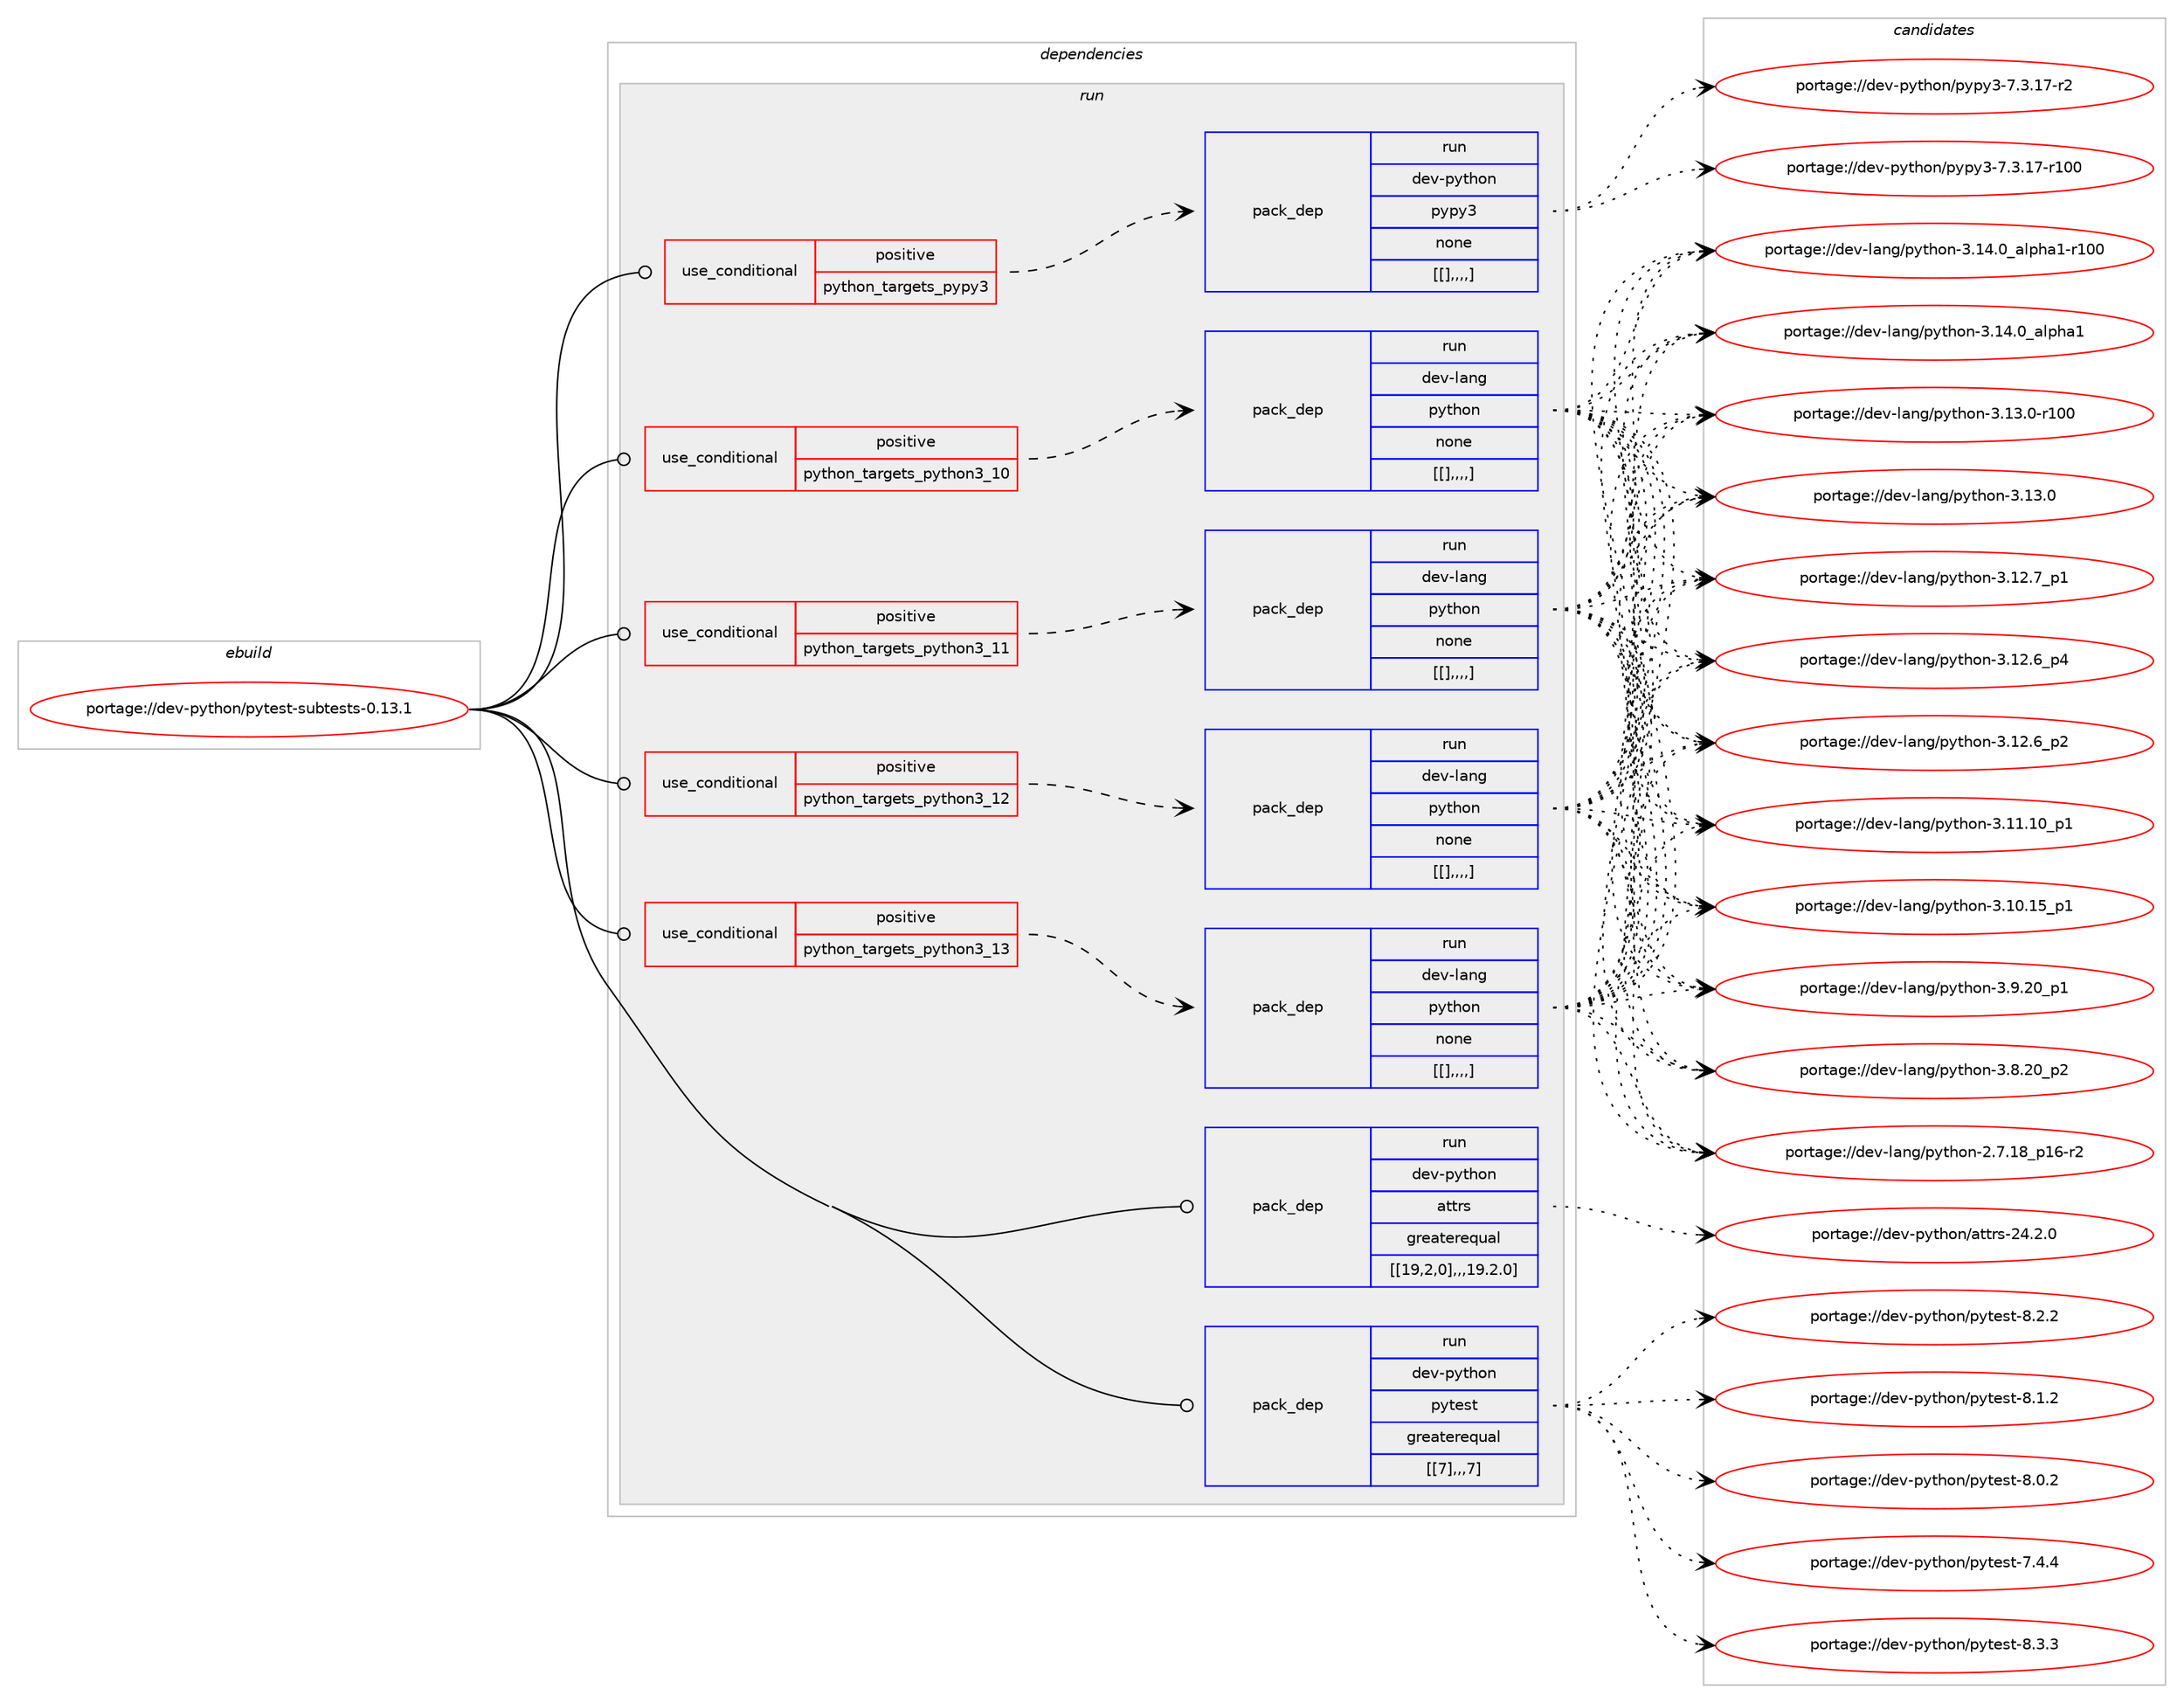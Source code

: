 digraph prolog {

# *************
# Graph options
# *************

newrank=true;
concentrate=true;
compound=true;
graph [rankdir=LR,fontname=Helvetica,fontsize=10,ranksep=1.5];#, ranksep=2.5, nodesep=0.2];
edge  [arrowhead=vee];
node  [fontname=Helvetica,fontsize=10];

# **********
# The ebuild
# **********

subgraph cluster_leftcol {
color=gray;
label=<<i>ebuild</i>>;
id [label="portage://dev-python/pytest-subtests-0.13.1", color=red, width=4, href="../dev-python/pytest-subtests-0.13.1.svg"];
}

# ****************
# The dependencies
# ****************

subgraph cluster_midcol {
color=gray;
label=<<i>dependencies</i>>;
subgraph cluster_compile {
fillcolor="#eeeeee";
style=filled;
label=<<i>compile</i>>;
}
subgraph cluster_compileandrun {
fillcolor="#eeeeee";
style=filled;
label=<<i>compile and run</i>>;
}
subgraph cluster_run {
fillcolor="#eeeeee";
style=filled;
label=<<i>run</i>>;
subgraph cond40691 {
dependency166022 [label=<<TABLE BORDER="0" CELLBORDER="1" CELLSPACING="0" CELLPADDING="4"><TR><TD ROWSPAN="3" CELLPADDING="10">use_conditional</TD></TR><TR><TD>positive</TD></TR><TR><TD>python_targets_pypy3</TD></TR></TABLE>>, shape=none, color=red];
subgraph pack124005 {
dependency166044 [label=<<TABLE BORDER="0" CELLBORDER="1" CELLSPACING="0" CELLPADDING="4" WIDTH="220"><TR><TD ROWSPAN="6" CELLPADDING="30">pack_dep</TD></TR><TR><TD WIDTH="110">run</TD></TR><TR><TD>dev-python</TD></TR><TR><TD>pypy3</TD></TR><TR><TD>none</TD></TR><TR><TD>[[],,,,]</TD></TR></TABLE>>, shape=none, color=blue];
}
dependency166022:e -> dependency166044:w [weight=20,style="dashed",arrowhead="vee"];
}
id:e -> dependency166022:w [weight=20,style="solid",arrowhead="odot"];
subgraph cond40710 {
dependency166070 [label=<<TABLE BORDER="0" CELLBORDER="1" CELLSPACING="0" CELLPADDING="4"><TR><TD ROWSPAN="3" CELLPADDING="10">use_conditional</TD></TR><TR><TD>positive</TD></TR><TR><TD>python_targets_python3_10</TD></TR></TABLE>>, shape=none, color=red];
subgraph pack124048 {
dependency166112 [label=<<TABLE BORDER="0" CELLBORDER="1" CELLSPACING="0" CELLPADDING="4" WIDTH="220"><TR><TD ROWSPAN="6" CELLPADDING="30">pack_dep</TD></TR><TR><TD WIDTH="110">run</TD></TR><TR><TD>dev-lang</TD></TR><TR><TD>python</TD></TR><TR><TD>none</TD></TR><TR><TD>[[],,,,]</TD></TR></TABLE>>, shape=none, color=blue];
}
dependency166070:e -> dependency166112:w [weight=20,style="dashed",arrowhead="vee"];
}
id:e -> dependency166070:w [weight=20,style="solid",arrowhead="odot"];
subgraph cond40734 {
dependency166115 [label=<<TABLE BORDER="0" CELLBORDER="1" CELLSPACING="0" CELLPADDING="4"><TR><TD ROWSPAN="3" CELLPADDING="10">use_conditional</TD></TR><TR><TD>positive</TD></TR><TR><TD>python_targets_python3_11</TD></TR></TABLE>>, shape=none, color=red];
subgraph pack124059 {
dependency166172 [label=<<TABLE BORDER="0" CELLBORDER="1" CELLSPACING="0" CELLPADDING="4" WIDTH="220"><TR><TD ROWSPAN="6" CELLPADDING="30">pack_dep</TD></TR><TR><TD WIDTH="110">run</TD></TR><TR><TD>dev-lang</TD></TR><TR><TD>python</TD></TR><TR><TD>none</TD></TR><TR><TD>[[],,,,]</TD></TR></TABLE>>, shape=none, color=blue];
}
dependency166115:e -> dependency166172:w [weight=20,style="dashed",arrowhead="vee"];
}
id:e -> dependency166115:w [weight=20,style="solid",arrowhead="odot"];
subgraph cond40758 {
dependency166198 [label=<<TABLE BORDER="0" CELLBORDER="1" CELLSPACING="0" CELLPADDING="4"><TR><TD ROWSPAN="3" CELLPADDING="10">use_conditional</TD></TR><TR><TD>positive</TD></TR><TR><TD>python_targets_python3_12</TD></TR></TABLE>>, shape=none, color=red];
subgraph pack124131 {
dependency166255 [label=<<TABLE BORDER="0" CELLBORDER="1" CELLSPACING="0" CELLPADDING="4" WIDTH="220"><TR><TD ROWSPAN="6" CELLPADDING="30">pack_dep</TD></TR><TR><TD WIDTH="110">run</TD></TR><TR><TD>dev-lang</TD></TR><TR><TD>python</TD></TR><TR><TD>none</TD></TR><TR><TD>[[],,,,]</TD></TR></TABLE>>, shape=none, color=blue];
}
dependency166198:e -> dependency166255:w [weight=20,style="dashed",arrowhead="vee"];
}
id:e -> dependency166198:w [weight=20,style="solid",arrowhead="odot"];
subgraph cond40785 {
dependency166314 [label=<<TABLE BORDER="0" CELLBORDER="1" CELLSPACING="0" CELLPADDING="4"><TR><TD ROWSPAN="3" CELLPADDING="10">use_conditional</TD></TR><TR><TD>positive</TD></TR><TR><TD>python_targets_python3_13</TD></TR></TABLE>>, shape=none, color=red];
subgraph pack124183 {
dependency166351 [label=<<TABLE BORDER="0" CELLBORDER="1" CELLSPACING="0" CELLPADDING="4" WIDTH="220"><TR><TD ROWSPAN="6" CELLPADDING="30">pack_dep</TD></TR><TR><TD WIDTH="110">run</TD></TR><TR><TD>dev-lang</TD></TR><TR><TD>python</TD></TR><TR><TD>none</TD></TR><TR><TD>[[],,,,]</TD></TR></TABLE>>, shape=none, color=blue];
}
dependency166314:e -> dependency166351:w [weight=20,style="dashed",arrowhead="vee"];
}
id:e -> dependency166314:w [weight=20,style="solid",arrowhead="odot"];
subgraph pack124206 {
dependency166402 [label=<<TABLE BORDER="0" CELLBORDER="1" CELLSPACING="0" CELLPADDING="4" WIDTH="220"><TR><TD ROWSPAN="6" CELLPADDING="30">pack_dep</TD></TR><TR><TD WIDTH="110">run</TD></TR><TR><TD>dev-python</TD></TR><TR><TD>attrs</TD></TR><TR><TD>greaterequal</TD></TR><TR><TD>[[19,2,0],,,19.2.0]</TD></TR></TABLE>>, shape=none, color=blue];
}
id:e -> dependency166402:w [weight=20,style="solid",arrowhead="odot"];
subgraph pack124250 {
dependency166535 [label=<<TABLE BORDER="0" CELLBORDER="1" CELLSPACING="0" CELLPADDING="4" WIDTH="220"><TR><TD ROWSPAN="6" CELLPADDING="30">pack_dep</TD></TR><TR><TD WIDTH="110">run</TD></TR><TR><TD>dev-python</TD></TR><TR><TD>pytest</TD></TR><TR><TD>greaterequal</TD></TR><TR><TD>[[7],,,7]</TD></TR></TABLE>>, shape=none, color=blue];
}
id:e -> dependency166535:w [weight=20,style="solid",arrowhead="odot"];
}
}

# **************
# The candidates
# **************

subgraph cluster_choices {
rank=same;
color=gray;
label=<<i>candidates</i>>;

subgraph choice124012 {
color=black;
nodesep=1;
choice100101118451121211161041111104711212111212151455546514649554511450 [label="portage://dev-python/pypy3-7.3.17-r2", color=red, width=4,href="../dev-python/pypy3-7.3.17-r2.svg"];
choice1001011184511212111610411111047112121112121514555465146495545114494848 [label="portage://dev-python/pypy3-7.3.17-r100", color=red, width=4,href="../dev-python/pypy3-7.3.17-r100.svg"];
dependency166044:e -> choice100101118451121211161041111104711212111212151455546514649554511450:w [style=dotted,weight="100"];
dependency166044:e -> choice1001011184511212111610411111047112121112121514555465146495545114494848:w [style=dotted,weight="100"];
}
subgraph choice124025 {
color=black;
nodesep=1;
choice100101118451089711010347112121116104111110455146495246489597108112104974945114494848 [label="portage://dev-lang/python-3.14.0_alpha1-r100", color=red, width=4,href="../dev-lang/python-3.14.0_alpha1-r100.svg"];
choice1001011184510897110103471121211161041111104551464952464895971081121049749 [label="portage://dev-lang/python-3.14.0_alpha1", color=red, width=4,href="../dev-lang/python-3.14.0_alpha1.svg"];
choice1001011184510897110103471121211161041111104551464951464845114494848 [label="portage://dev-lang/python-3.13.0-r100", color=red, width=4,href="../dev-lang/python-3.13.0-r100.svg"];
choice10010111845108971101034711212111610411111045514649514648 [label="portage://dev-lang/python-3.13.0", color=red, width=4,href="../dev-lang/python-3.13.0.svg"];
choice100101118451089711010347112121116104111110455146495046559511249 [label="portage://dev-lang/python-3.12.7_p1", color=red, width=4,href="../dev-lang/python-3.12.7_p1.svg"];
choice100101118451089711010347112121116104111110455146495046549511252 [label="portage://dev-lang/python-3.12.6_p4", color=red, width=4,href="../dev-lang/python-3.12.6_p4.svg"];
choice100101118451089711010347112121116104111110455146495046549511250 [label="portage://dev-lang/python-3.12.6_p2", color=red, width=4,href="../dev-lang/python-3.12.6_p2.svg"];
choice10010111845108971101034711212111610411111045514649494649489511249 [label="portage://dev-lang/python-3.11.10_p1", color=red, width=4,href="../dev-lang/python-3.11.10_p1.svg"];
choice10010111845108971101034711212111610411111045514649484649539511249 [label="portage://dev-lang/python-3.10.15_p1", color=red, width=4,href="../dev-lang/python-3.10.15_p1.svg"];
choice100101118451089711010347112121116104111110455146574650489511249 [label="portage://dev-lang/python-3.9.20_p1", color=red, width=4,href="../dev-lang/python-3.9.20_p1.svg"];
choice100101118451089711010347112121116104111110455146564650489511250 [label="portage://dev-lang/python-3.8.20_p2", color=red, width=4,href="../dev-lang/python-3.8.20_p2.svg"];
choice100101118451089711010347112121116104111110455046554649569511249544511450 [label="portage://dev-lang/python-2.7.18_p16-r2", color=red, width=4,href="../dev-lang/python-2.7.18_p16-r2.svg"];
dependency166112:e -> choice100101118451089711010347112121116104111110455146495246489597108112104974945114494848:w [style=dotted,weight="100"];
dependency166112:e -> choice1001011184510897110103471121211161041111104551464952464895971081121049749:w [style=dotted,weight="100"];
dependency166112:e -> choice1001011184510897110103471121211161041111104551464951464845114494848:w [style=dotted,weight="100"];
dependency166112:e -> choice10010111845108971101034711212111610411111045514649514648:w [style=dotted,weight="100"];
dependency166112:e -> choice100101118451089711010347112121116104111110455146495046559511249:w [style=dotted,weight="100"];
dependency166112:e -> choice100101118451089711010347112121116104111110455146495046549511252:w [style=dotted,weight="100"];
dependency166112:e -> choice100101118451089711010347112121116104111110455146495046549511250:w [style=dotted,weight="100"];
dependency166112:e -> choice10010111845108971101034711212111610411111045514649494649489511249:w [style=dotted,weight="100"];
dependency166112:e -> choice10010111845108971101034711212111610411111045514649484649539511249:w [style=dotted,weight="100"];
dependency166112:e -> choice100101118451089711010347112121116104111110455146574650489511249:w [style=dotted,weight="100"];
dependency166112:e -> choice100101118451089711010347112121116104111110455146564650489511250:w [style=dotted,weight="100"];
dependency166112:e -> choice100101118451089711010347112121116104111110455046554649569511249544511450:w [style=dotted,weight="100"];
}
subgraph choice124062 {
color=black;
nodesep=1;
choice100101118451089711010347112121116104111110455146495246489597108112104974945114494848 [label="portage://dev-lang/python-3.14.0_alpha1-r100", color=red, width=4,href="../dev-lang/python-3.14.0_alpha1-r100.svg"];
choice1001011184510897110103471121211161041111104551464952464895971081121049749 [label="portage://dev-lang/python-3.14.0_alpha1", color=red, width=4,href="../dev-lang/python-3.14.0_alpha1.svg"];
choice1001011184510897110103471121211161041111104551464951464845114494848 [label="portage://dev-lang/python-3.13.0-r100", color=red, width=4,href="../dev-lang/python-3.13.0-r100.svg"];
choice10010111845108971101034711212111610411111045514649514648 [label="portage://dev-lang/python-3.13.0", color=red, width=4,href="../dev-lang/python-3.13.0.svg"];
choice100101118451089711010347112121116104111110455146495046559511249 [label="portage://dev-lang/python-3.12.7_p1", color=red, width=4,href="../dev-lang/python-3.12.7_p1.svg"];
choice100101118451089711010347112121116104111110455146495046549511252 [label="portage://dev-lang/python-3.12.6_p4", color=red, width=4,href="../dev-lang/python-3.12.6_p4.svg"];
choice100101118451089711010347112121116104111110455146495046549511250 [label="portage://dev-lang/python-3.12.6_p2", color=red, width=4,href="../dev-lang/python-3.12.6_p2.svg"];
choice10010111845108971101034711212111610411111045514649494649489511249 [label="portage://dev-lang/python-3.11.10_p1", color=red, width=4,href="../dev-lang/python-3.11.10_p1.svg"];
choice10010111845108971101034711212111610411111045514649484649539511249 [label="portage://dev-lang/python-3.10.15_p1", color=red, width=4,href="../dev-lang/python-3.10.15_p1.svg"];
choice100101118451089711010347112121116104111110455146574650489511249 [label="portage://dev-lang/python-3.9.20_p1", color=red, width=4,href="../dev-lang/python-3.9.20_p1.svg"];
choice100101118451089711010347112121116104111110455146564650489511250 [label="portage://dev-lang/python-3.8.20_p2", color=red, width=4,href="../dev-lang/python-3.8.20_p2.svg"];
choice100101118451089711010347112121116104111110455046554649569511249544511450 [label="portage://dev-lang/python-2.7.18_p16-r2", color=red, width=4,href="../dev-lang/python-2.7.18_p16-r2.svg"];
dependency166172:e -> choice100101118451089711010347112121116104111110455146495246489597108112104974945114494848:w [style=dotted,weight="100"];
dependency166172:e -> choice1001011184510897110103471121211161041111104551464952464895971081121049749:w [style=dotted,weight="100"];
dependency166172:e -> choice1001011184510897110103471121211161041111104551464951464845114494848:w [style=dotted,weight="100"];
dependency166172:e -> choice10010111845108971101034711212111610411111045514649514648:w [style=dotted,weight="100"];
dependency166172:e -> choice100101118451089711010347112121116104111110455146495046559511249:w [style=dotted,weight="100"];
dependency166172:e -> choice100101118451089711010347112121116104111110455146495046549511252:w [style=dotted,weight="100"];
dependency166172:e -> choice100101118451089711010347112121116104111110455146495046549511250:w [style=dotted,weight="100"];
dependency166172:e -> choice10010111845108971101034711212111610411111045514649494649489511249:w [style=dotted,weight="100"];
dependency166172:e -> choice10010111845108971101034711212111610411111045514649484649539511249:w [style=dotted,weight="100"];
dependency166172:e -> choice100101118451089711010347112121116104111110455146574650489511249:w [style=dotted,weight="100"];
dependency166172:e -> choice100101118451089711010347112121116104111110455146564650489511250:w [style=dotted,weight="100"];
dependency166172:e -> choice100101118451089711010347112121116104111110455046554649569511249544511450:w [style=dotted,weight="100"];
}
subgraph choice124076 {
color=black;
nodesep=1;
choice100101118451089711010347112121116104111110455146495246489597108112104974945114494848 [label="portage://dev-lang/python-3.14.0_alpha1-r100", color=red, width=4,href="../dev-lang/python-3.14.0_alpha1-r100.svg"];
choice1001011184510897110103471121211161041111104551464952464895971081121049749 [label="portage://dev-lang/python-3.14.0_alpha1", color=red, width=4,href="../dev-lang/python-3.14.0_alpha1.svg"];
choice1001011184510897110103471121211161041111104551464951464845114494848 [label="portage://dev-lang/python-3.13.0-r100", color=red, width=4,href="../dev-lang/python-3.13.0-r100.svg"];
choice10010111845108971101034711212111610411111045514649514648 [label="portage://dev-lang/python-3.13.0", color=red, width=4,href="../dev-lang/python-3.13.0.svg"];
choice100101118451089711010347112121116104111110455146495046559511249 [label="portage://dev-lang/python-3.12.7_p1", color=red, width=4,href="../dev-lang/python-3.12.7_p1.svg"];
choice100101118451089711010347112121116104111110455146495046549511252 [label="portage://dev-lang/python-3.12.6_p4", color=red, width=4,href="../dev-lang/python-3.12.6_p4.svg"];
choice100101118451089711010347112121116104111110455146495046549511250 [label="portage://dev-lang/python-3.12.6_p2", color=red, width=4,href="../dev-lang/python-3.12.6_p2.svg"];
choice10010111845108971101034711212111610411111045514649494649489511249 [label="portage://dev-lang/python-3.11.10_p1", color=red, width=4,href="../dev-lang/python-3.11.10_p1.svg"];
choice10010111845108971101034711212111610411111045514649484649539511249 [label="portage://dev-lang/python-3.10.15_p1", color=red, width=4,href="../dev-lang/python-3.10.15_p1.svg"];
choice100101118451089711010347112121116104111110455146574650489511249 [label="portage://dev-lang/python-3.9.20_p1", color=red, width=4,href="../dev-lang/python-3.9.20_p1.svg"];
choice100101118451089711010347112121116104111110455146564650489511250 [label="portage://dev-lang/python-3.8.20_p2", color=red, width=4,href="../dev-lang/python-3.8.20_p2.svg"];
choice100101118451089711010347112121116104111110455046554649569511249544511450 [label="portage://dev-lang/python-2.7.18_p16-r2", color=red, width=4,href="../dev-lang/python-2.7.18_p16-r2.svg"];
dependency166255:e -> choice100101118451089711010347112121116104111110455146495246489597108112104974945114494848:w [style=dotted,weight="100"];
dependency166255:e -> choice1001011184510897110103471121211161041111104551464952464895971081121049749:w [style=dotted,weight="100"];
dependency166255:e -> choice1001011184510897110103471121211161041111104551464951464845114494848:w [style=dotted,weight="100"];
dependency166255:e -> choice10010111845108971101034711212111610411111045514649514648:w [style=dotted,weight="100"];
dependency166255:e -> choice100101118451089711010347112121116104111110455146495046559511249:w [style=dotted,weight="100"];
dependency166255:e -> choice100101118451089711010347112121116104111110455146495046549511252:w [style=dotted,weight="100"];
dependency166255:e -> choice100101118451089711010347112121116104111110455146495046549511250:w [style=dotted,weight="100"];
dependency166255:e -> choice10010111845108971101034711212111610411111045514649494649489511249:w [style=dotted,weight="100"];
dependency166255:e -> choice10010111845108971101034711212111610411111045514649484649539511249:w [style=dotted,weight="100"];
dependency166255:e -> choice100101118451089711010347112121116104111110455146574650489511249:w [style=dotted,weight="100"];
dependency166255:e -> choice100101118451089711010347112121116104111110455146564650489511250:w [style=dotted,weight="100"];
dependency166255:e -> choice100101118451089711010347112121116104111110455046554649569511249544511450:w [style=dotted,weight="100"];
}
subgraph choice124093 {
color=black;
nodesep=1;
choice100101118451089711010347112121116104111110455146495246489597108112104974945114494848 [label="portage://dev-lang/python-3.14.0_alpha1-r100", color=red, width=4,href="../dev-lang/python-3.14.0_alpha1-r100.svg"];
choice1001011184510897110103471121211161041111104551464952464895971081121049749 [label="portage://dev-lang/python-3.14.0_alpha1", color=red, width=4,href="../dev-lang/python-3.14.0_alpha1.svg"];
choice1001011184510897110103471121211161041111104551464951464845114494848 [label="portage://dev-lang/python-3.13.0-r100", color=red, width=4,href="../dev-lang/python-3.13.0-r100.svg"];
choice10010111845108971101034711212111610411111045514649514648 [label="portage://dev-lang/python-3.13.0", color=red, width=4,href="../dev-lang/python-3.13.0.svg"];
choice100101118451089711010347112121116104111110455146495046559511249 [label="portage://dev-lang/python-3.12.7_p1", color=red, width=4,href="../dev-lang/python-3.12.7_p1.svg"];
choice100101118451089711010347112121116104111110455146495046549511252 [label="portage://dev-lang/python-3.12.6_p4", color=red, width=4,href="../dev-lang/python-3.12.6_p4.svg"];
choice100101118451089711010347112121116104111110455146495046549511250 [label="portage://dev-lang/python-3.12.6_p2", color=red, width=4,href="../dev-lang/python-3.12.6_p2.svg"];
choice10010111845108971101034711212111610411111045514649494649489511249 [label="portage://dev-lang/python-3.11.10_p1", color=red, width=4,href="../dev-lang/python-3.11.10_p1.svg"];
choice10010111845108971101034711212111610411111045514649484649539511249 [label="portage://dev-lang/python-3.10.15_p1", color=red, width=4,href="../dev-lang/python-3.10.15_p1.svg"];
choice100101118451089711010347112121116104111110455146574650489511249 [label="portage://dev-lang/python-3.9.20_p1", color=red, width=4,href="../dev-lang/python-3.9.20_p1.svg"];
choice100101118451089711010347112121116104111110455146564650489511250 [label="portage://dev-lang/python-3.8.20_p2", color=red, width=4,href="../dev-lang/python-3.8.20_p2.svg"];
choice100101118451089711010347112121116104111110455046554649569511249544511450 [label="portage://dev-lang/python-2.7.18_p16-r2", color=red, width=4,href="../dev-lang/python-2.7.18_p16-r2.svg"];
dependency166351:e -> choice100101118451089711010347112121116104111110455146495246489597108112104974945114494848:w [style=dotted,weight="100"];
dependency166351:e -> choice1001011184510897110103471121211161041111104551464952464895971081121049749:w [style=dotted,weight="100"];
dependency166351:e -> choice1001011184510897110103471121211161041111104551464951464845114494848:w [style=dotted,weight="100"];
dependency166351:e -> choice10010111845108971101034711212111610411111045514649514648:w [style=dotted,weight="100"];
dependency166351:e -> choice100101118451089711010347112121116104111110455146495046559511249:w [style=dotted,weight="100"];
dependency166351:e -> choice100101118451089711010347112121116104111110455146495046549511252:w [style=dotted,weight="100"];
dependency166351:e -> choice100101118451089711010347112121116104111110455146495046549511250:w [style=dotted,weight="100"];
dependency166351:e -> choice10010111845108971101034711212111610411111045514649494649489511249:w [style=dotted,weight="100"];
dependency166351:e -> choice10010111845108971101034711212111610411111045514649484649539511249:w [style=dotted,weight="100"];
dependency166351:e -> choice100101118451089711010347112121116104111110455146574650489511249:w [style=dotted,weight="100"];
dependency166351:e -> choice100101118451089711010347112121116104111110455146564650489511250:w [style=dotted,weight="100"];
dependency166351:e -> choice100101118451089711010347112121116104111110455046554649569511249544511450:w [style=dotted,weight="100"];
}
subgraph choice124104 {
color=black;
nodesep=1;
choice10010111845112121116104111110479711611611411545505246504648 [label="portage://dev-python/attrs-24.2.0", color=red, width=4,href="../dev-python/attrs-24.2.0.svg"];
dependency166402:e -> choice10010111845112121116104111110479711611611411545505246504648:w [style=dotted,weight="100"];
}
subgraph choice124133 {
color=black;
nodesep=1;
choice1001011184511212111610411111047112121116101115116455646514651 [label="portage://dev-python/pytest-8.3.3", color=red, width=4,href="../dev-python/pytest-8.3.3.svg"];
choice1001011184511212111610411111047112121116101115116455646504650 [label="portage://dev-python/pytest-8.2.2", color=red, width=4,href="../dev-python/pytest-8.2.2.svg"];
choice1001011184511212111610411111047112121116101115116455646494650 [label="portage://dev-python/pytest-8.1.2", color=red, width=4,href="../dev-python/pytest-8.1.2.svg"];
choice1001011184511212111610411111047112121116101115116455646484650 [label="portage://dev-python/pytest-8.0.2", color=red, width=4,href="../dev-python/pytest-8.0.2.svg"];
choice1001011184511212111610411111047112121116101115116455546524652 [label="portage://dev-python/pytest-7.4.4", color=red, width=4,href="../dev-python/pytest-7.4.4.svg"];
dependency166535:e -> choice1001011184511212111610411111047112121116101115116455646514651:w [style=dotted,weight="100"];
dependency166535:e -> choice1001011184511212111610411111047112121116101115116455646504650:w [style=dotted,weight="100"];
dependency166535:e -> choice1001011184511212111610411111047112121116101115116455646494650:w [style=dotted,weight="100"];
dependency166535:e -> choice1001011184511212111610411111047112121116101115116455646484650:w [style=dotted,weight="100"];
dependency166535:e -> choice1001011184511212111610411111047112121116101115116455546524652:w [style=dotted,weight="100"];
}
}

}
